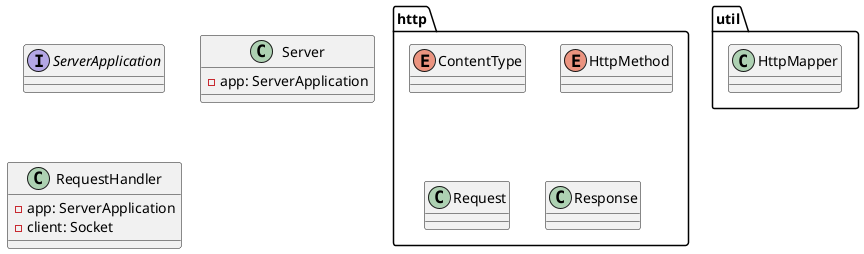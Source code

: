 @startuml
'https://plantuml.com/class-diagram

package http
{
    enum ContentType
    enum HttpMethod
    class Request
    class Response
}

package util
{
    class HttpMapper
}

interface ServerApplication

class Server
{
    - app: ServerApplication
}

class RequestHandler
{
    - app: ServerApplication
    - client: Socket
}

@enduml